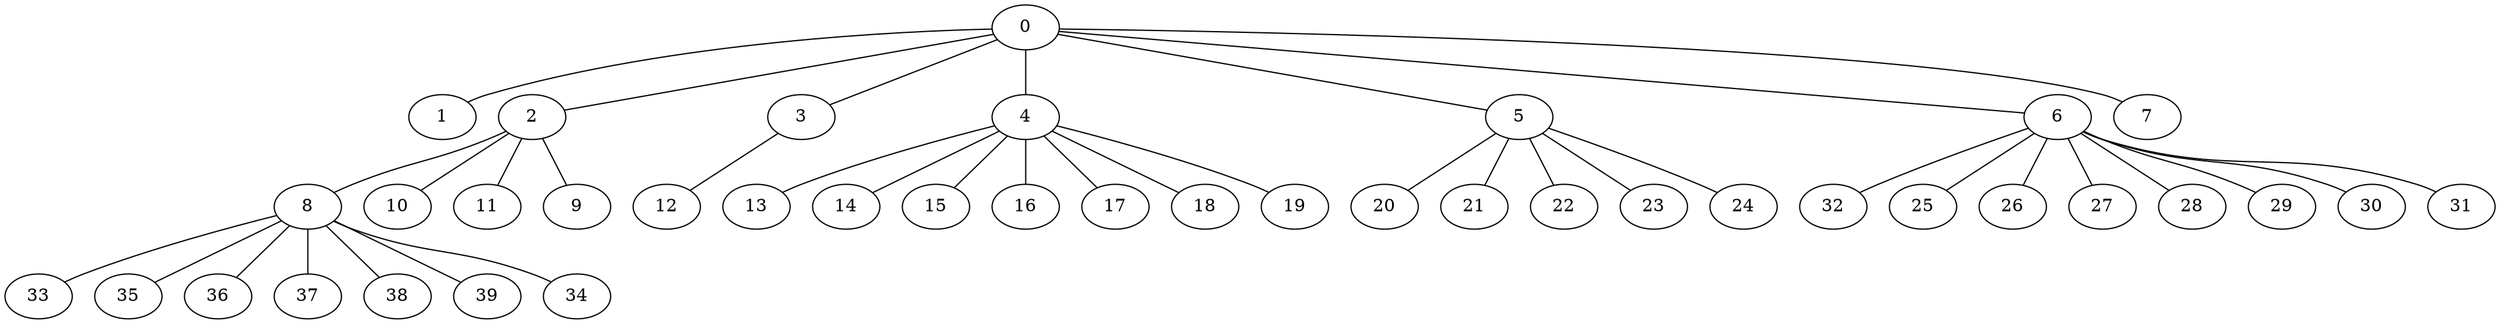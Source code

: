 
graph graphname {
    0 -- 1
0 -- 2
0 -- 3
0 -- 4
0 -- 5
0 -- 6
0 -- 7
2 -- 8
2 -- 10
2 -- 11
2 -- 9
3 -- 12
4 -- 13
4 -- 14
4 -- 15
4 -- 16
4 -- 17
4 -- 18
4 -- 19
5 -- 20
5 -- 21
5 -- 22
5 -- 23
5 -- 24
6 -- 32
6 -- 25
6 -- 26
6 -- 27
6 -- 28
6 -- 29
6 -- 30
6 -- 31
8 -- 33
8 -- 35
8 -- 36
8 -- 37
8 -- 38
8 -- 39
8 -- 34

}
